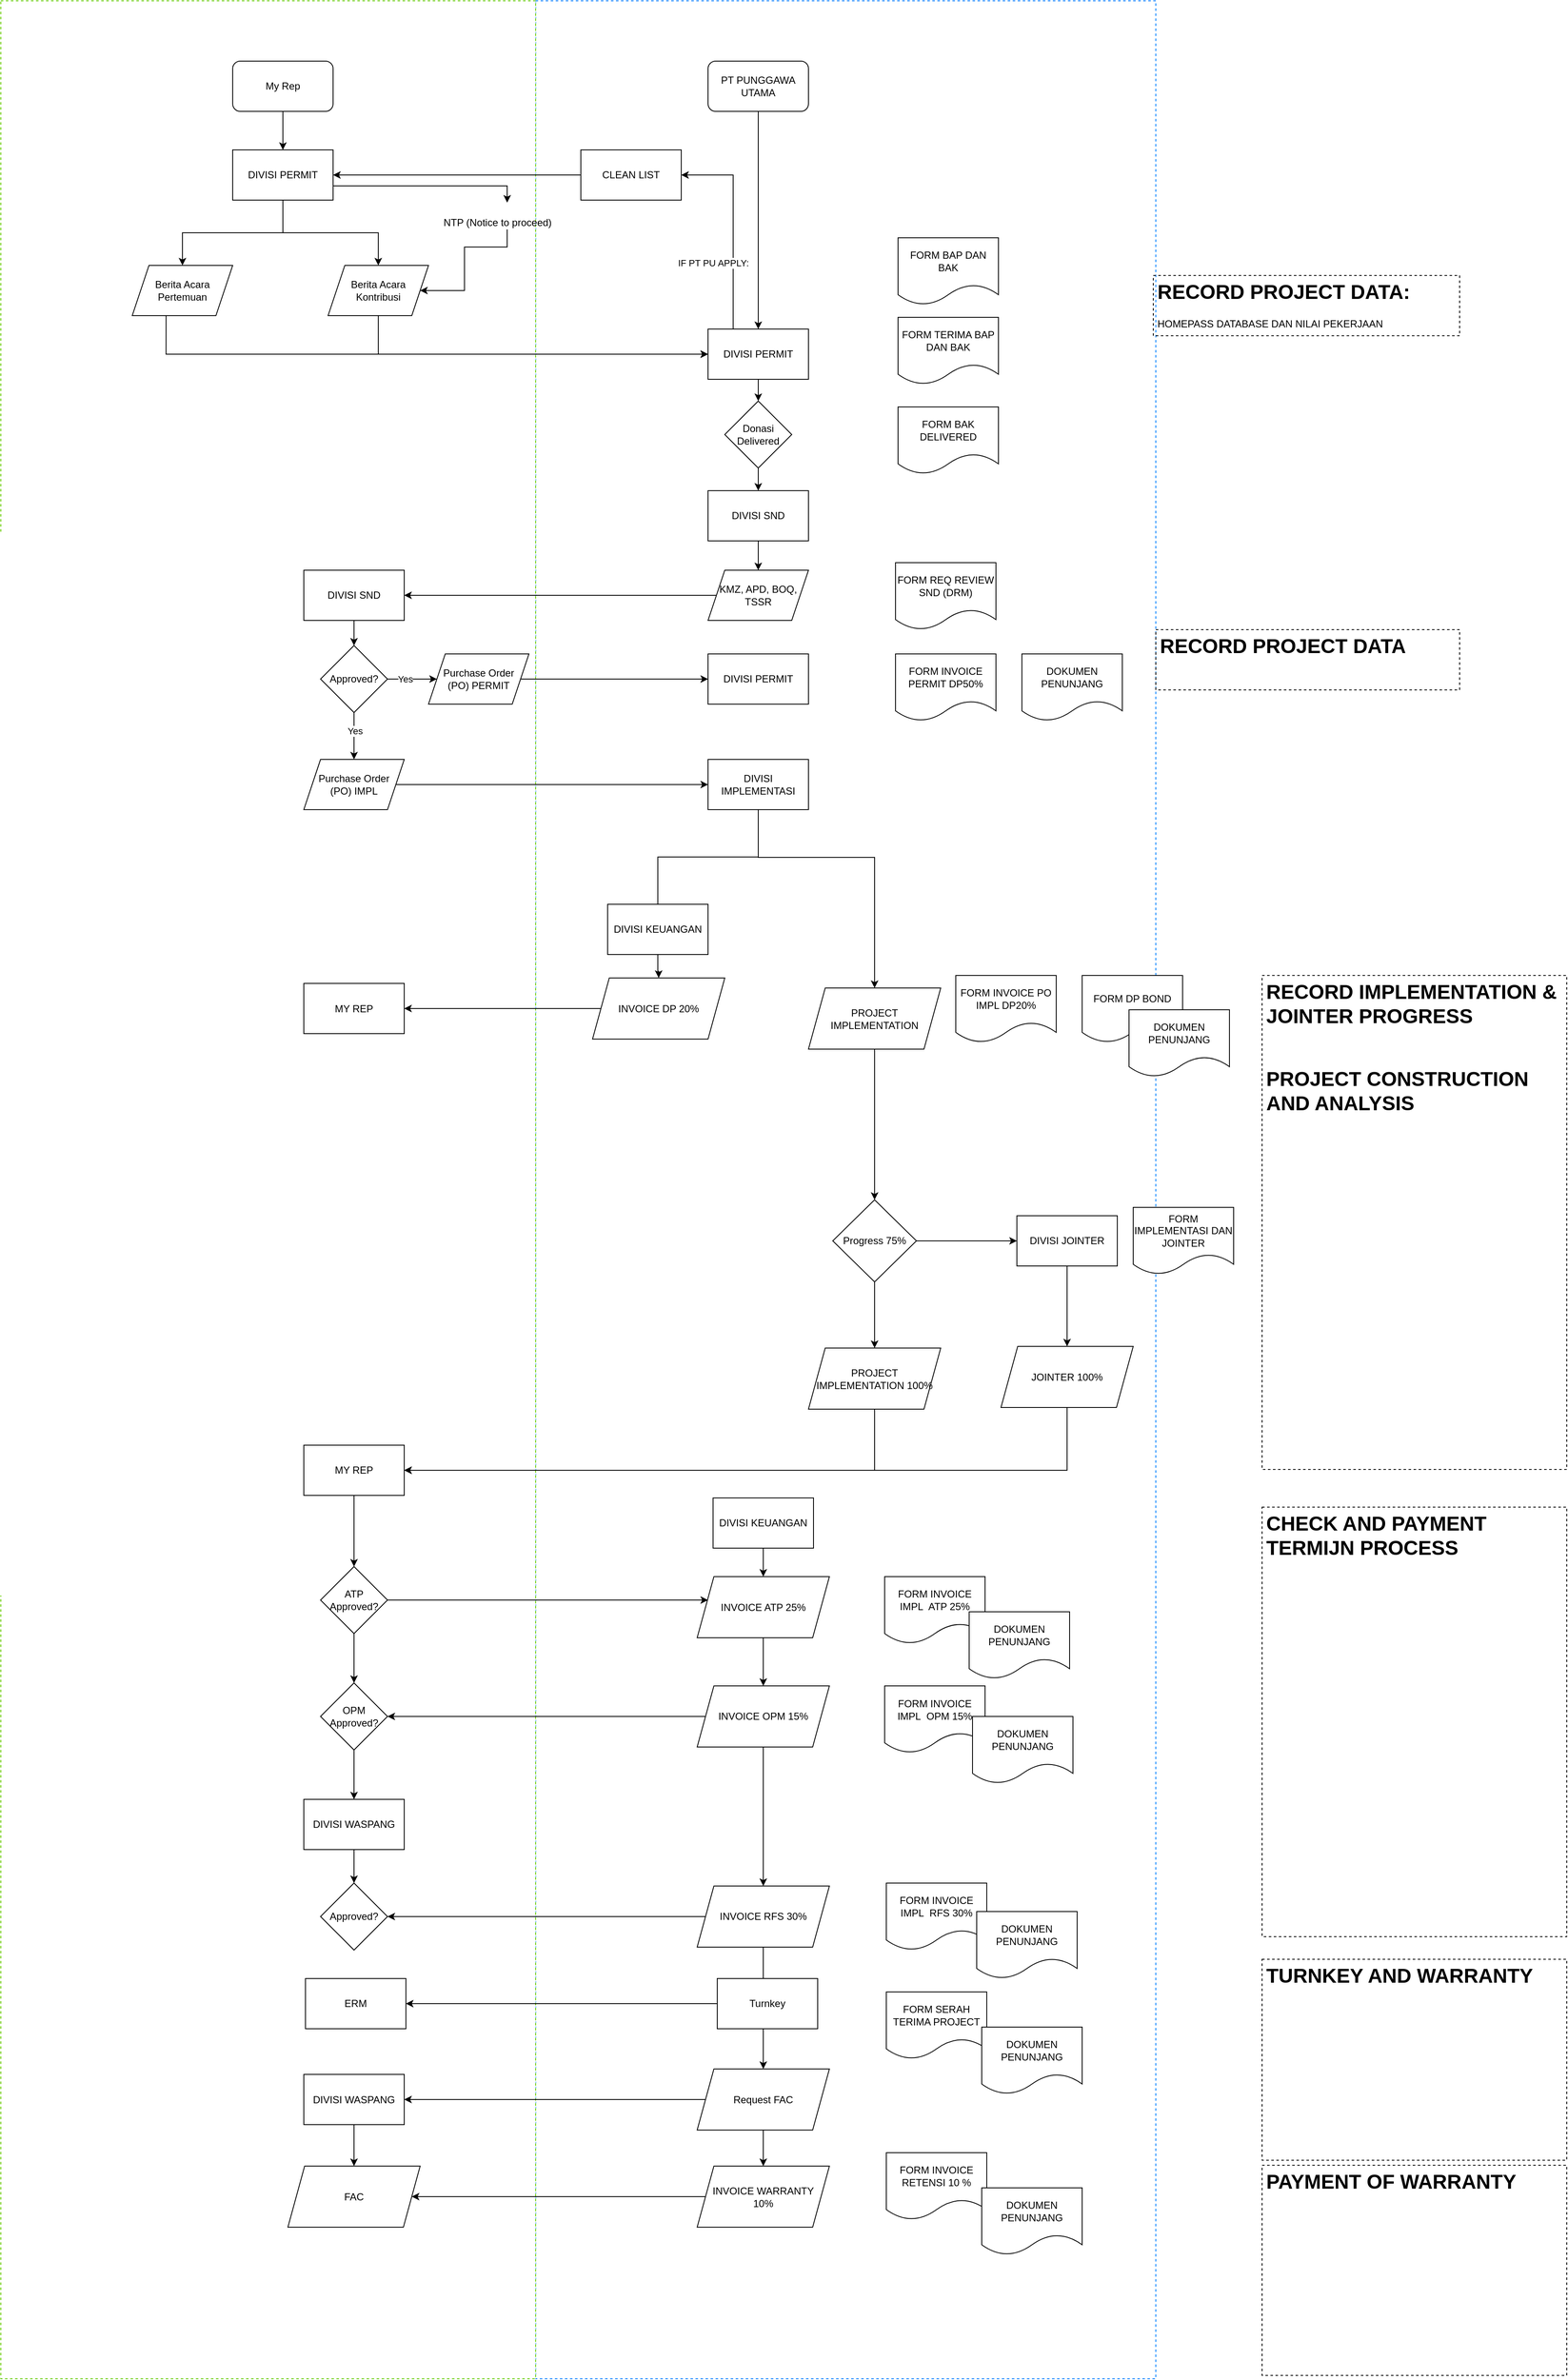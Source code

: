 <mxfile version="20.6.0" type="github">
  <diagram id="zwPZa73-P1lnx8H_J387" name="Halaman-1">
    <mxGraphModel dx="1749" dy="836" grid="0" gridSize="10" guides="1" tooltips="1" connect="1" arrows="1" fold="1" page="1" pageScale="1" pageWidth="3300" pageHeight="4681" math="0" shadow="0">
      <root>
        <mxCell id="0" />
        <mxCell id="1" parent="0" />
        <mxCell id="J3kGW9BiTOBQ8gQxE3yy-112" value="" style="rounded=0;whiteSpace=wrap;html=1;dashed=1;strokeColor=#007FFF;" parent="1" vertex="1">
          <mxGeometry x="1251" y="23" width="741" height="2840" as="geometry" />
        </mxCell>
        <mxCell id="J3kGW9BiTOBQ8gQxE3yy-111" value="" style="rounded=0;whiteSpace=wrap;html=1;dashed=1;strokeColor=#66CC00;" parent="1" vertex="1">
          <mxGeometry x="612" y="23" width="639" height="2840" as="geometry" />
        </mxCell>
        <mxCell id="J3kGW9BiTOBQ8gQxE3yy-14" style="edgeStyle=orthogonalEdgeStyle;rounded=0;orthogonalLoop=1;jettySize=auto;html=1;" parent="1" source="J3kGW9BiTOBQ8gQxE3yy-1" target="J3kGW9BiTOBQ8gQxE3yy-4" edge="1">
          <mxGeometry relative="1" as="geometry" />
        </mxCell>
        <mxCell id="J3kGW9BiTOBQ8gQxE3yy-1" value="My Rep" style="rounded=1;whiteSpace=wrap;html=1;" parent="1" vertex="1">
          <mxGeometry x="889" y="95" width="120" height="60" as="geometry" />
        </mxCell>
        <mxCell id="J3kGW9BiTOBQ8gQxE3yy-20" style="edgeStyle=orthogonalEdgeStyle;rounded=0;orthogonalLoop=1;jettySize=auto;html=1;" parent="1" source="J3kGW9BiTOBQ8gQxE3yy-2" target="J3kGW9BiTOBQ8gQxE3yy-7" edge="1">
          <mxGeometry relative="1" as="geometry" />
        </mxCell>
        <mxCell id="J3kGW9BiTOBQ8gQxE3yy-2" value="PT PUNGGAWA UTAMA" style="rounded=1;whiteSpace=wrap;html=1;" parent="1" vertex="1">
          <mxGeometry x="1457" y="95" width="120" height="60" as="geometry" />
        </mxCell>
        <mxCell id="J3kGW9BiTOBQ8gQxE3yy-12" style="edgeStyle=orthogonalEdgeStyle;rounded=0;orthogonalLoop=1;jettySize=auto;html=1;" parent="1" source="J3kGW9BiTOBQ8gQxE3yy-4" target="J3kGW9BiTOBQ8gQxE3yy-11" edge="1">
          <mxGeometry relative="1" as="geometry" />
        </mxCell>
        <mxCell id="J3kGW9BiTOBQ8gQxE3yy-17" style="edgeStyle=orthogonalEdgeStyle;rounded=0;orthogonalLoop=1;jettySize=auto;html=1;" parent="1" source="J3kGW9BiTOBQ8gQxE3yy-4" target="J3kGW9BiTOBQ8gQxE3yy-16" edge="1">
          <mxGeometry relative="1" as="geometry" />
        </mxCell>
        <mxCell id="DRk-tGTRBeiVjUCc2vSS-29" style="edgeStyle=orthogonalEdgeStyle;rounded=0;orthogonalLoop=1;jettySize=auto;html=1;exitX=1;exitY=1;exitDx=0;exitDy=0;" edge="1" parent="1" source="J3kGW9BiTOBQ8gQxE3yy-4" target="DRk-tGTRBeiVjUCc2vSS-28">
          <mxGeometry relative="1" as="geometry">
            <Array as="points">
              <mxPoint x="1009" y="244" />
              <mxPoint x="1217" y="244" />
            </Array>
          </mxGeometry>
        </mxCell>
        <mxCell id="J3kGW9BiTOBQ8gQxE3yy-4" value="DIVISI PERMIT" style="rounded=0;whiteSpace=wrap;html=1;" parent="1" vertex="1">
          <mxGeometry x="889" y="201" width="120" height="60" as="geometry" />
        </mxCell>
        <mxCell id="J3kGW9BiTOBQ8gQxE3yy-22" style="edgeStyle=orthogonalEdgeStyle;rounded=0;orthogonalLoop=1;jettySize=auto;html=1;" parent="1" source="J3kGW9BiTOBQ8gQxE3yy-7" target="J3kGW9BiTOBQ8gQxE3yy-21" edge="1">
          <mxGeometry relative="1" as="geometry" />
        </mxCell>
        <mxCell id="DRk-tGTRBeiVjUCc2vSS-25" style="edgeStyle=orthogonalEdgeStyle;rounded=0;orthogonalLoop=1;jettySize=auto;html=1;entryX=1;entryY=0.5;entryDx=0;entryDy=0;exitX=0.25;exitY=0;exitDx=0;exitDy=0;" edge="1" parent="1" source="J3kGW9BiTOBQ8gQxE3yy-7" target="DRk-tGTRBeiVjUCc2vSS-24">
          <mxGeometry relative="1" as="geometry" />
        </mxCell>
        <mxCell id="DRk-tGTRBeiVjUCc2vSS-27" value="IF PT PU APPLY:" style="edgeLabel;html=1;align=center;verticalAlign=middle;resizable=0;points=[];" vertex="1" connectable="0" parent="DRk-tGTRBeiVjUCc2vSS-25">
          <mxGeometry x="-0.358" y="1" relative="1" as="geometry">
            <mxPoint x="-23" as="offset" />
          </mxGeometry>
        </mxCell>
        <mxCell id="J3kGW9BiTOBQ8gQxE3yy-7" value="DIVISI PERMIT" style="rounded=0;whiteSpace=wrap;html=1;" parent="1" vertex="1">
          <mxGeometry x="1457" y="415" width="120" height="60" as="geometry" />
        </mxCell>
        <mxCell id="J3kGW9BiTOBQ8gQxE3yy-25" style="edgeStyle=orthogonalEdgeStyle;rounded=0;orthogonalLoop=1;jettySize=auto;html=1;" parent="1" source="J3kGW9BiTOBQ8gQxE3yy-8" target="J3kGW9BiTOBQ8gQxE3yy-24" edge="1">
          <mxGeometry relative="1" as="geometry" />
        </mxCell>
        <mxCell id="J3kGW9BiTOBQ8gQxE3yy-8" value="DIVISI SND" style="rounded=0;whiteSpace=wrap;html=1;" parent="1" vertex="1">
          <mxGeometry x="1457" y="608" width="120" height="60" as="geometry" />
        </mxCell>
        <mxCell id="J3kGW9BiTOBQ8gQxE3yy-42" style="edgeStyle=orthogonalEdgeStyle;rounded=0;orthogonalLoop=1;jettySize=auto;html=1;" parent="1" edge="1">
          <mxGeometry relative="1" as="geometry">
            <mxPoint x="2358" y="2140" as="sourcePoint" />
          </mxGeometry>
        </mxCell>
        <mxCell id="J3kGW9BiTOBQ8gQxE3yy-18" style="edgeStyle=orthogonalEdgeStyle;rounded=0;orthogonalLoop=1;jettySize=auto;html=1;entryX=0;entryY=0.5;entryDx=0;entryDy=0;exitX=0.337;exitY=0.989;exitDx=0;exitDy=0;exitPerimeter=0;" parent="1" source="J3kGW9BiTOBQ8gQxE3yy-11" target="J3kGW9BiTOBQ8gQxE3yy-7" edge="1">
          <mxGeometry relative="1" as="geometry" />
        </mxCell>
        <mxCell id="J3kGW9BiTOBQ8gQxE3yy-11" value="Berita Acara Pertemuan" style="shape=parallelogram;perimeter=parallelogramPerimeter;whiteSpace=wrap;html=1;fixedSize=1;" parent="1" vertex="1">
          <mxGeometry x="769" y="339" width="120" height="60" as="geometry" />
        </mxCell>
        <mxCell id="J3kGW9BiTOBQ8gQxE3yy-19" style="edgeStyle=orthogonalEdgeStyle;rounded=0;orthogonalLoop=1;jettySize=auto;html=1;entryX=0;entryY=0.5;entryDx=0;entryDy=0;exitX=0.5;exitY=1;exitDx=0;exitDy=0;" parent="1" source="J3kGW9BiTOBQ8gQxE3yy-16" target="J3kGW9BiTOBQ8gQxE3yy-7" edge="1">
          <mxGeometry relative="1" as="geometry" />
        </mxCell>
        <mxCell id="J3kGW9BiTOBQ8gQxE3yy-16" value="Berita Acara&lt;br&gt;Kontribusi" style="shape=parallelogram;perimeter=parallelogramPerimeter;whiteSpace=wrap;html=1;fixedSize=1;" parent="1" vertex="1">
          <mxGeometry x="1003" y="339" width="120" height="60" as="geometry" />
        </mxCell>
        <mxCell id="J3kGW9BiTOBQ8gQxE3yy-23" style="edgeStyle=orthogonalEdgeStyle;rounded=0;orthogonalLoop=1;jettySize=auto;html=1;" parent="1" source="J3kGW9BiTOBQ8gQxE3yy-21" target="J3kGW9BiTOBQ8gQxE3yy-8" edge="1">
          <mxGeometry relative="1" as="geometry" />
        </mxCell>
        <mxCell id="J3kGW9BiTOBQ8gQxE3yy-21" value="Donasi Delivered" style="rhombus;whiteSpace=wrap;html=1;" parent="1" vertex="1">
          <mxGeometry x="1477" y="501" width="80" height="80" as="geometry" />
        </mxCell>
        <mxCell id="J3kGW9BiTOBQ8gQxE3yy-27" style="edgeStyle=orthogonalEdgeStyle;rounded=0;orthogonalLoop=1;jettySize=auto;html=1;" parent="1" source="J3kGW9BiTOBQ8gQxE3yy-24" target="J3kGW9BiTOBQ8gQxE3yy-26" edge="1">
          <mxGeometry relative="1" as="geometry" />
        </mxCell>
        <mxCell id="J3kGW9BiTOBQ8gQxE3yy-24" value="KMZ, APD, BOQ, TSSR" style="shape=parallelogram;perimeter=parallelogramPerimeter;whiteSpace=wrap;html=1;fixedSize=1;" parent="1" vertex="1">
          <mxGeometry x="1457" y="703" width="120" height="60" as="geometry" />
        </mxCell>
        <mxCell id="J3kGW9BiTOBQ8gQxE3yy-30" style="edgeStyle=orthogonalEdgeStyle;rounded=0;orthogonalLoop=1;jettySize=auto;html=1;" parent="1" source="J3kGW9BiTOBQ8gQxE3yy-26" target="J3kGW9BiTOBQ8gQxE3yy-28" edge="1">
          <mxGeometry relative="1" as="geometry" />
        </mxCell>
        <mxCell id="J3kGW9BiTOBQ8gQxE3yy-26" value="DIVISI SND" style="rounded=0;whiteSpace=wrap;html=1;" parent="1" vertex="1">
          <mxGeometry x="974" y="703" width="120" height="60" as="geometry" />
        </mxCell>
        <mxCell id="J3kGW9BiTOBQ8gQxE3yy-31" style="edgeStyle=orthogonalEdgeStyle;rounded=0;orthogonalLoop=1;jettySize=auto;html=1;" parent="1" source="J3kGW9BiTOBQ8gQxE3yy-28" target="J3kGW9BiTOBQ8gQxE3yy-29" edge="1">
          <mxGeometry relative="1" as="geometry" />
        </mxCell>
        <mxCell id="DRk-tGTRBeiVjUCc2vSS-32" value="Yes" style="edgeLabel;html=1;align=center;verticalAlign=middle;resizable=0;points=[];" vertex="1" connectable="0" parent="J3kGW9BiTOBQ8gQxE3yy-31">
          <mxGeometry x="-0.223" y="1" relative="1" as="geometry">
            <mxPoint as="offset" />
          </mxGeometry>
        </mxCell>
        <mxCell id="J3kGW9BiTOBQ8gQxE3yy-121" style="edgeStyle=orthogonalEdgeStyle;rounded=0;orthogonalLoop=1;jettySize=auto;html=1;entryX=0;entryY=0.5;entryDx=0;entryDy=0;" parent="1" source="J3kGW9BiTOBQ8gQxE3yy-28" target="J3kGW9BiTOBQ8gQxE3yy-120" edge="1">
          <mxGeometry relative="1" as="geometry" />
        </mxCell>
        <mxCell id="DRk-tGTRBeiVjUCc2vSS-31" value="Yes" style="edgeLabel;html=1;align=center;verticalAlign=middle;resizable=0;points=[];" vertex="1" connectable="0" parent="J3kGW9BiTOBQ8gQxE3yy-121">
          <mxGeometry x="-0.29" relative="1" as="geometry">
            <mxPoint as="offset" />
          </mxGeometry>
        </mxCell>
        <mxCell id="J3kGW9BiTOBQ8gQxE3yy-28" value="Approved?" style="rhombus;whiteSpace=wrap;html=1;" parent="1" vertex="1">
          <mxGeometry x="994" y="793" width="80" height="80" as="geometry" />
        </mxCell>
        <mxCell id="J3kGW9BiTOBQ8gQxE3yy-35" style="edgeStyle=orthogonalEdgeStyle;rounded=0;orthogonalLoop=1;jettySize=auto;html=1;entryX=0;entryY=0.5;entryDx=0;entryDy=0;" parent="1" source="J3kGW9BiTOBQ8gQxE3yy-29" target="J3kGW9BiTOBQ8gQxE3yy-34" edge="1">
          <mxGeometry relative="1" as="geometry" />
        </mxCell>
        <mxCell id="J3kGW9BiTOBQ8gQxE3yy-29" value="Purchase Order&lt;br&gt;(PO) IMPL" style="shape=parallelogram;perimeter=parallelogramPerimeter;whiteSpace=wrap;html=1;fixedSize=1;" parent="1" vertex="1">
          <mxGeometry x="974" y="929" width="120" height="60" as="geometry" />
        </mxCell>
        <mxCell id="J3kGW9BiTOBQ8gQxE3yy-44" style="edgeStyle=orthogonalEdgeStyle;rounded=0;orthogonalLoop=1;jettySize=auto;html=1;startArrow=none;" parent="1" source="DRk-tGTRBeiVjUCc2vSS-33" target="J3kGW9BiTOBQ8gQxE3yy-43" edge="1">
          <mxGeometry relative="1" as="geometry" />
        </mxCell>
        <mxCell id="J3kGW9BiTOBQ8gQxE3yy-50" style="edgeStyle=orthogonalEdgeStyle;rounded=0;orthogonalLoop=1;jettySize=auto;html=1;exitX=0.5;exitY=1;exitDx=0;exitDy=0;" parent="1" source="J3kGW9BiTOBQ8gQxE3yy-34" target="J3kGW9BiTOBQ8gQxE3yy-53" edge="1">
          <mxGeometry relative="1" as="geometry">
            <mxPoint x="1656" y="1190" as="targetPoint" />
            <Array as="points">
              <mxPoint x="1517" y="1046" />
              <mxPoint x="1656" y="1046" />
            </Array>
          </mxGeometry>
        </mxCell>
        <mxCell id="J3kGW9BiTOBQ8gQxE3yy-34" value="DIVISI IMPLEMENTASI" style="rounded=0;whiteSpace=wrap;html=1;" parent="1" vertex="1">
          <mxGeometry x="1457" y="929" width="120" height="60" as="geometry" />
        </mxCell>
        <mxCell id="J3kGW9BiTOBQ8gQxE3yy-46" style="edgeStyle=orthogonalEdgeStyle;rounded=0;orthogonalLoop=1;jettySize=auto;html=1;" parent="1" source="J3kGW9BiTOBQ8gQxE3yy-43" target="J3kGW9BiTOBQ8gQxE3yy-45" edge="1">
          <mxGeometry relative="1" as="geometry" />
        </mxCell>
        <mxCell id="J3kGW9BiTOBQ8gQxE3yy-43" value="INVOICE DP 20%" style="shape=parallelogram;perimeter=parallelogramPerimeter;whiteSpace=wrap;html=1;fixedSize=1;" parent="1" vertex="1">
          <mxGeometry x="1319" y="1190" width="158" height="73" as="geometry" />
        </mxCell>
        <mxCell id="J3kGW9BiTOBQ8gQxE3yy-45" value="MY REP" style="rounded=0;whiteSpace=wrap;html=1;" parent="1" vertex="1">
          <mxGeometry x="974" y="1196.5" width="120" height="60" as="geometry" />
        </mxCell>
        <mxCell id="J3kGW9BiTOBQ8gQxE3yy-56" style="edgeStyle=orthogonalEdgeStyle;rounded=0;orthogonalLoop=1;jettySize=auto;html=1;" parent="1" source="J3kGW9BiTOBQ8gQxE3yy-53" target="J3kGW9BiTOBQ8gQxE3yy-55" edge="1">
          <mxGeometry relative="1" as="geometry" />
        </mxCell>
        <mxCell id="J3kGW9BiTOBQ8gQxE3yy-53" value="PROJECT IMPLEMENTATION" style="shape=parallelogram;perimeter=parallelogramPerimeter;whiteSpace=wrap;html=1;fixedSize=1;" parent="1" vertex="1">
          <mxGeometry x="1577" y="1202" width="158" height="73" as="geometry" />
        </mxCell>
        <mxCell id="J3kGW9BiTOBQ8gQxE3yy-58" style="edgeStyle=orthogonalEdgeStyle;rounded=0;orthogonalLoop=1;jettySize=auto;html=1;" parent="1" source="J3kGW9BiTOBQ8gQxE3yy-55" target="J3kGW9BiTOBQ8gQxE3yy-57" edge="1">
          <mxGeometry relative="1" as="geometry" />
        </mxCell>
        <mxCell id="J3kGW9BiTOBQ8gQxE3yy-62" value="" style="edgeStyle=orthogonalEdgeStyle;rounded=0;orthogonalLoop=1;jettySize=auto;html=1;" parent="1" source="J3kGW9BiTOBQ8gQxE3yy-55" target="J3kGW9BiTOBQ8gQxE3yy-61" edge="1">
          <mxGeometry relative="1" as="geometry" />
        </mxCell>
        <mxCell id="J3kGW9BiTOBQ8gQxE3yy-55" value="Progress 75%" style="rhombus;whiteSpace=wrap;html=1;" parent="1" vertex="1">
          <mxGeometry x="1606" y="1455" width="100" height="98" as="geometry" />
        </mxCell>
        <mxCell id="J3kGW9BiTOBQ8gQxE3yy-64" style="edgeStyle=orthogonalEdgeStyle;rounded=0;orthogonalLoop=1;jettySize=auto;html=1;" parent="1" source="J3kGW9BiTOBQ8gQxE3yy-57" target="J3kGW9BiTOBQ8gQxE3yy-63" edge="1">
          <mxGeometry relative="1" as="geometry" />
        </mxCell>
        <mxCell id="J3kGW9BiTOBQ8gQxE3yy-57" value="DIVISI JOINTER" style="rounded=0;whiteSpace=wrap;html=1;" parent="1" vertex="1">
          <mxGeometry x="1826" y="1474" width="120" height="60" as="geometry" />
        </mxCell>
        <mxCell id="J3kGW9BiTOBQ8gQxE3yy-66" style="edgeStyle=orthogonalEdgeStyle;rounded=0;orthogonalLoop=1;jettySize=auto;html=1;entryX=1;entryY=0.5;entryDx=0;entryDy=0;exitX=0.5;exitY=1;exitDx=0;exitDy=0;" parent="1" source="J3kGW9BiTOBQ8gQxE3yy-61" target="J3kGW9BiTOBQ8gQxE3yy-65" edge="1">
          <mxGeometry relative="1" as="geometry" />
        </mxCell>
        <mxCell id="J3kGW9BiTOBQ8gQxE3yy-61" value="PROJECT IMPLEMENTATION 100%" style="shape=parallelogram;perimeter=parallelogramPerimeter;whiteSpace=wrap;html=1;fixedSize=1;" parent="1" vertex="1">
          <mxGeometry x="1577" y="1632" width="158" height="73" as="geometry" />
        </mxCell>
        <mxCell id="J3kGW9BiTOBQ8gQxE3yy-67" style="edgeStyle=orthogonalEdgeStyle;rounded=0;orthogonalLoop=1;jettySize=auto;html=1;entryX=1;entryY=0.5;entryDx=0;entryDy=0;exitX=0.5;exitY=1;exitDx=0;exitDy=0;" parent="1" source="J3kGW9BiTOBQ8gQxE3yy-63" target="J3kGW9BiTOBQ8gQxE3yy-65" edge="1">
          <mxGeometry relative="1" as="geometry" />
        </mxCell>
        <mxCell id="J3kGW9BiTOBQ8gQxE3yy-63" value="JOINTER 100%" style="shape=parallelogram;perimeter=parallelogramPerimeter;whiteSpace=wrap;html=1;fixedSize=1;" parent="1" vertex="1">
          <mxGeometry x="1807" y="1630" width="158" height="73" as="geometry" />
        </mxCell>
        <mxCell id="J3kGW9BiTOBQ8gQxE3yy-69" style="edgeStyle=orthogonalEdgeStyle;rounded=0;orthogonalLoop=1;jettySize=auto;html=1;" parent="1" source="J3kGW9BiTOBQ8gQxE3yy-65" target="J3kGW9BiTOBQ8gQxE3yy-68" edge="1">
          <mxGeometry relative="1" as="geometry" />
        </mxCell>
        <mxCell id="J3kGW9BiTOBQ8gQxE3yy-65" value="MY REP" style="rounded=0;whiteSpace=wrap;html=1;" parent="1" vertex="1">
          <mxGeometry x="974" y="1748" width="120" height="60" as="geometry" />
        </mxCell>
        <mxCell id="J3kGW9BiTOBQ8gQxE3yy-73" style="edgeStyle=orthogonalEdgeStyle;rounded=0;orthogonalLoop=1;jettySize=auto;html=1;" parent="1" source="J3kGW9BiTOBQ8gQxE3yy-68" edge="1">
          <mxGeometry relative="1" as="geometry">
            <mxPoint x="1457" y="1933" as="targetPoint" />
          </mxGeometry>
        </mxCell>
        <mxCell id="J3kGW9BiTOBQ8gQxE3yy-82" style="edgeStyle=orthogonalEdgeStyle;rounded=0;orthogonalLoop=1;jettySize=auto;html=1;" parent="1" source="J3kGW9BiTOBQ8gQxE3yy-68" target="J3kGW9BiTOBQ8gQxE3yy-81" edge="1">
          <mxGeometry relative="1" as="geometry" />
        </mxCell>
        <mxCell id="J3kGW9BiTOBQ8gQxE3yy-68" value="ATP&lt;br&gt;Approved?" style="rhombus;whiteSpace=wrap;html=1;" parent="1" vertex="1">
          <mxGeometry x="994" y="1893" width="80" height="80" as="geometry" />
        </mxCell>
        <mxCell id="J3kGW9BiTOBQ8gQxE3yy-85" style="edgeStyle=orthogonalEdgeStyle;rounded=0;orthogonalLoop=1;jettySize=auto;html=1;" parent="1" source="J3kGW9BiTOBQ8gQxE3yy-79" target="J3kGW9BiTOBQ8gQxE3yy-84" edge="1">
          <mxGeometry relative="1" as="geometry" />
        </mxCell>
        <mxCell id="J3kGW9BiTOBQ8gQxE3yy-79" value="DIVISI WASPANG" style="rounded=0;whiteSpace=wrap;html=1;" parent="1" vertex="1">
          <mxGeometry x="974" y="2171" width="120" height="60" as="geometry" />
        </mxCell>
        <mxCell id="J3kGW9BiTOBQ8gQxE3yy-83" style="edgeStyle=orthogonalEdgeStyle;rounded=0;orthogonalLoop=1;jettySize=auto;html=1;" parent="1" source="J3kGW9BiTOBQ8gQxE3yy-81" target="J3kGW9BiTOBQ8gQxE3yy-79" edge="1">
          <mxGeometry relative="1" as="geometry" />
        </mxCell>
        <mxCell id="J3kGW9BiTOBQ8gQxE3yy-81" value="OPM&lt;br&gt;Approved?" style="rhombus;whiteSpace=wrap;html=1;" parent="1" vertex="1">
          <mxGeometry x="994" y="2032" width="80" height="80" as="geometry" />
        </mxCell>
        <mxCell id="J3kGW9BiTOBQ8gQxE3yy-84" value="Approved?" style="rhombus;whiteSpace=wrap;html=1;" parent="1" vertex="1">
          <mxGeometry x="994" y="2271" width="80" height="80" as="geometry" />
        </mxCell>
        <mxCell id="J3kGW9BiTOBQ8gQxE3yy-91" style="edgeStyle=orthogonalEdgeStyle;rounded=0;orthogonalLoop=1;jettySize=auto;html=1;" parent="1" source="J3kGW9BiTOBQ8gQxE3yy-87" target="J3kGW9BiTOBQ8gQxE3yy-90" edge="1">
          <mxGeometry relative="1" as="geometry" />
        </mxCell>
        <mxCell id="J3kGW9BiTOBQ8gQxE3yy-87" value="INVOICE ATP 25%" style="shape=parallelogram;perimeter=parallelogramPerimeter;whiteSpace=wrap;html=1;fixedSize=1;" parent="1" vertex="1">
          <mxGeometry x="1444" y="1905" width="158" height="73" as="geometry" />
        </mxCell>
        <mxCell id="J3kGW9BiTOBQ8gQxE3yy-89" style="edgeStyle=orthogonalEdgeStyle;rounded=0;orthogonalLoop=1;jettySize=auto;html=1;" parent="1" source="J3kGW9BiTOBQ8gQxE3yy-88" target="J3kGW9BiTOBQ8gQxE3yy-87" edge="1">
          <mxGeometry relative="1" as="geometry" />
        </mxCell>
        <mxCell id="J3kGW9BiTOBQ8gQxE3yy-88" value="DIVISI KEUANGAN" style="rounded=0;whiteSpace=wrap;html=1;" parent="1" vertex="1">
          <mxGeometry x="1463" y="1811" width="120" height="60" as="geometry" />
        </mxCell>
        <mxCell id="J3kGW9BiTOBQ8gQxE3yy-92" style="edgeStyle=orthogonalEdgeStyle;rounded=0;orthogonalLoop=1;jettySize=auto;html=1;entryX=1;entryY=0.5;entryDx=0;entryDy=0;" parent="1" source="J3kGW9BiTOBQ8gQxE3yy-90" target="J3kGW9BiTOBQ8gQxE3yy-81" edge="1">
          <mxGeometry relative="1" as="geometry" />
        </mxCell>
        <mxCell id="J3kGW9BiTOBQ8gQxE3yy-94" style="edgeStyle=orthogonalEdgeStyle;rounded=0;orthogonalLoop=1;jettySize=auto;html=1;" parent="1" source="J3kGW9BiTOBQ8gQxE3yy-90" target="J3kGW9BiTOBQ8gQxE3yy-93" edge="1">
          <mxGeometry relative="1" as="geometry" />
        </mxCell>
        <mxCell id="J3kGW9BiTOBQ8gQxE3yy-90" value="INVOICE OPM 15%" style="shape=parallelogram;perimeter=parallelogramPerimeter;whiteSpace=wrap;html=1;fixedSize=1;" parent="1" vertex="1">
          <mxGeometry x="1444" y="2035.5" width="158" height="73" as="geometry" />
        </mxCell>
        <mxCell id="J3kGW9BiTOBQ8gQxE3yy-95" style="edgeStyle=orthogonalEdgeStyle;rounded=0;orthogonalLoop=1;jettySize=auto;html=1;entryX=1;entryY=0.5;entryDx=0;entryDy=0;" parent="1" source="J3kGW9BiTOBQ8gQxE3yy-93" target="J3kGW9BiTOBQ8gQxE3yy-84" edge="1">
          <mxGeometry relative="1" as="geometry" />
        </mxCell>
        <mxCell id="J3kGW9BiTOBQ8gQxE3yy-99" style="edgeStyle=orthogonalEdgeStyle;rounded=0;orthogonalLoop=1;jettySize=auto;html=1;" parent="1" source="J3kGW9BiTOBQ8gQxE3yy-93" target="J3kGW9BiTOBQ8gQxE3yy-97" edge="1">
          <mxGeometry relative="1" as="geometry" />
        </mxCell>
        <mxCell id="J3kGW9BiTOBQ8gQxE3yy-93" value="INVOICE RFS 30%" style="shape=parallelogram;perimeter=parallelogramPerimeter;whiteSpace=wrap;html=1;fixedSize=1;" parent="1" vertex="1">
          <mxGeometry x="1444" y="2274.5" width="158" height="73" as="geometry" />
        </mxCell>
        <mxCell id="J3kGW9BiTOBQ8gQxE3yy-100" style="edgeStyle=orthogonalEdgeStyle;rounded=0;orthogonalLoop=1;jettySize=auto;html=1;" parent="1" source="J3kGW9BiTOBQ8gQxE3yy-97" target="J3kGW9BiTOBQ8gQxE3yy-98" edge="1">
          <mxGeometry relative="1" as="geometry" />
        </mxCell>
        <mxCell id="J3kGW9BiTOBQ8gQxE3yy-105" style="edgeStyle=orthogonalEdgeStyle;rounded=0;orthogonalLoop=1;jettySize=auto;html=1;entryX=0.5;entryY=0;entryDx=0;entryDy=0;" parent="1" source="J3kGW9BiTOBQ8gQxE3yy-97" target="J3kGW9BiTOBQ8gQxE3yy-103" edge="1">
          <mxGeometry relative="1" as="geometry" />
        </mxCell>
        <mxCell id="J3kGW9BiTOBQ8gQxE3yy-97" value="Request FAC" style="shape=parallelogram;perimeter=parallelogramPerimeter;whiteSpace=wrap;html=1;fixedSize=1;" parent="1" vertex="1">
          <mxGeometry x="1444" y="2493" width="158" height="73" as="geometry" />
        </mxCell>
        <mxCell id="J3kGW9BiTOBQ8gQxE3yy-102" style="edgeStyle=orthogonalEdgeStyle;rounded=0;orthogonalLoop=1;jettySize=auto;html=1;" parent="1" source="J3kGW9BiTOBQ8gQxE3yy-98" target="J3kGW9BiTOBQ8gQxE3yy-101" edge="1">
          <mxGeometry relative="1" as="geometry" />
        </mxCell>
        <mxCell id="J3kGW9BiTOBQ8gQxE3yy-98" value="DIVISI WASPANG" style="rounded=0;whiteSpace=wrap;html=1;" parent="1" vertex="1">
          <mxGeometry x="974" y="2499.5" width="120" height="60" as="geometry" />
        </mxCell>
        <mxCell id="J3kGW9BiTOBQ8gQxE3yy-101" value="FAC" style="shape=parallelogram;perimeter=parallelogramPerimeter;whiteSpace=wrap;html=1;fixedSize=1;" parent="1" vertex="1">
          <mxGeometry x="955" y="2609" width="158" height="73" as="geometry" />
        </mxCell>
        <mxCell id="J3kGW9BiTOBQ8gQxE3yy-104" style="edgeStyle=orthogonalEdgeStyle;rounded=0;orthogonalLoop=1;jettySize=auto;html=1;exitX=0;exitY=0.5;exitDx=0;exitDy=0;" parent="1" source="J3kGW9BiTOBQ8gQxE3yy-103" target="J3kGW9BiTOBQ8gQxE3yy-101" edge="1">
          <mxGeometry relative="1" as="geometry" />
        </mxCell>
        <mxCell id="J3kGW9BiTOBQ8gQxE3yy-103" value="INVOICE WARRANTY&lt;br&gt;10%" style="shape=parallelogram;perimeter=parallelogramPerimeter;whiteSpace=wrap;html=1;fixedSize=1;" parent="1" vertex="1">
          <mxGeometry x="1444" y="2609" width="158" height="73" as="geometry" />
        </mxCell>
        <mxCell id="J3kGW9BiTOBQ8gQxE3yy-110" style="edgeStyle=orthogonalEdgeStyle;rounded=0;orthogonalLoop=1;jettySize=auto;html=1;" parent="1" source="J3kGW9BiTOBQ8gQxE3yy-108" target="J3kGW9BiTOBQ8gQxE3yy-109" edge="1">
          <mxGeometry relative="1" as="geometry" />
        </mxCell>
        <mxCell id="J3kGW9BiTOBQ8gQxE3yy-108" value="Turnkey" style="rounded=0;whiteSpace=wrap;html=1;" parent="1" vertex="1">
          <mxGeometry x="1468" y="2385" width="120" height="60" as="geometry" />
        </mxCell>
        <mxCell id="J3kGW9BiTOBQ8gQxE3yy-109" value="ERM" style="rounded=0;whiteSpace=wrap;html=1;" parent="1" vertex="1">
          <mxGeometry x="976" y="2385" width="120" height="60" as="geometry" />
        </mxCell>
        <mxCell id="J3kGW9BiTOBQ8gQxE3yy-113" value="&lt;h1&gt;RECORD PROJECT DATA:&lt;/h1&gt;&lt;div&gt;HOMEPASS DATABASE DAN NILAI PEKERJAAN&lt;/div&gt;" style="text;html=1;strokeColor=default;fillColor=none;spacing=5;spacingTop=-20;whiteSpace=wrap;overflow=hidden;rounded=0;dashed=1;" parent="1" vertex="1">
          <mxGeometry x="1989" y="351" width="366" height="72" as="geometry" />
        </mxCell>
        <mxCell id="J3kGW9BiTOBQ8gQxE3yy-115" value="&lt;h1&gt;RECORD PROJECT DATA&lt;/h1&gt;" style="text;html=1;strokeColor=default;fillColor=none;spacing=5;spacingTop=-20;whiteSpace=wrap;overflow=hidden;rounded=0;dashed=1;" parent="1" vertex="1">
          <mxGeometry x="1992" y="774" width="363" height="72" as="geometry" />
        </mxCell>
        <mxCell id="J3kGW9BiTOBQ8gQxE3yy-116" value="&lt;h1&gt;RECORD IMPLEMENTATION &amp;amp; JOINTER PROGRESS&lt;/h1&gt;&lt;div&gt;&lt;br&gt;&lt;/div&gt;&lt;div&gt;&lt;h1&gt;PROJECT CONSTRUCTION AND ANALYSIS&lt;/h1&gt;&lt;div&gt;&lt;br&gt;&lt;/div&gt;&lt;/div&gt;" style="text;html=1;strokeColor=default;fillColor=none;spacing=5;spacingTop=-20;whiteSpace=wrap;overflow=hidden;rounded=0;dashed=1;" parent="1" vertex="1">
          <mxGeometry x="2119" y="1187" width="364" height="590" as="geometry" />
        </mxCell>
        <mxCell id="J3kGW9BiTOBQ8gQxE3yy-117" value="&lt;h1&gt;CHECK AND PAYMENT TERMIJN PROCESS&lt;/h1&gt;" style="text;html=1;strokeColor=default;fillColor=none;spacing=5;spacingTop=-20;whiteSpace=wrap;overflow=hidden;rounded=0;dashed=1;" parent="1" vertex="1">
          <mxGeometry x="2119" y="1822" width="364" height="513" as="geometry" />
        </mxCell>
        <mxCell id="J3kGW9BiTOBQ8gQxE3yy-118" value="&lt;h1&gt;TURNKEY AND WARRANTY&lt;/h1&gt;" style="text;html=1;strokeColor=default;fillColor=none;spacing=5;spacingTop=-20;whiteSpace=wrap;overflow=hidden;rounded=0;dashed=1;" parent="1" vertex="1">
          <mxGeometry x="2119" y="2362" width="364" height="240" as="geometry" />
        </mxCell>
        <mxCell id="J3kGW9BiTOBQ8gQxE3yy-119" value="&lt;h1&gt;PAYMENT OF WARRANTY&lt;/h1&gt;" style="text;html=1;strokeColor=default;fillColor=none;spacing=5;spacingTop=-20;whiteSpace=wrap;overflow=hidden;rounded=0;dashed=1;" parent="1" vertex="1">
          <mxGeometry x="2119" y="2608" width="364" height="251" as="geometry" />
        </mxCell>
        <mxCell id="J3kGW9BiTOBQ8gQxE3yy-123" style="edgeStyle=orthogonalEdgeStyle;rounded=0;orthogonalLoop=1;jettySize=auto;html=1;" parent="1" source="J3kGW9BiTOBQ8gQxE3yy-120" target="J3kGW9BiTOBQ8gQxE3yy-122" edge="1">
          <mxGeometry relative="1" as="geometry" />
        </mxCell>
        <mxCell id="J3kGW9BiTOBQ8gQxE3yy-120" value="Purchase Order&lt;br&gt;(PO) PERMIT" style="shape=parallelogram;perimeter=parallelogramPerimeter;whiteSpace=wrap;html=1;fixedSize=1;" parent="1" vertex="1">
          <mxGeometry x="1123" y="803" width="120" height="60" as="geometry" />
        </mxCell>
        <mxCell id="J3kGW9BiTOBQ8gQxE3yy-122" value="DIVISI PERMIT" style="rounded=0;whiteSpace=wrap;html=1;" parent="1" vertex="1">
          <mxGeometry x="1457" y="803" width="120" height="60" as="geometry" />
        </mxCell>
        <mxCell id="DRk-tGTRBeiVjUCc2vSS-1" value="FORM BAP DAN BAK" style="shape=document;whiteSpace=wrap;html=1;boundedLbl=1;" vertex="1" parent="1">
          <mxGeometry x="1684" y="306" width="120" height="80" as="geometry" />
        </mxCell>
        <mxCell id="DRk-tGTRBeiVjUCc2vSS-2" value="FORM TERIMA BAP DAN BAK" style="shape=document;whiteSpace=wrap;html=1;boundedLbl=1;" vertex="1" parent="1">
          <mxGeometry x="1684" y="401" width="120" height="80" as="geometry" />
        </mxCell>
        <mxCell id="DRk-tGTRBeiVjUCc2vSS-3" value="FORM BAK DELIVERED" style="shape=document;whiteSpace=wrap;html=1;boundedLbl=1;" vertex="1" parent="1">
          <mxGeometry x="1684" y="508" width="120" height="80" as="geometry" />
        </mxCell>
        <mxCell id="DRk-tGTRBeiVjUCc2vSS-4" value="FORM REQ REVIEW SND (DRM)" style="shape=document;whiteSpace=wrap;html=1;boundedLbl=1;" vertex="1" parent="1">
          <mxGeometry x="1681" y="694" width="120" height="80" as="geometry" />
        </mxCell>
        <mxCell id="DRk-tGTRBeiVjUCc2vSS-5" value="FORM INVOICE PERMIT DP50%" style="shape=document;whiteSpace=wrap;html=1;boundedLbl=1;" vertex="1" parent="1">
          <mxGeometry x="1681" y="803" width="120" height="80" as="geometry" />
        </mxCell>
        <mxCell id="DRk-tGTRBeiVjUCc2vSS-6" value="FORM INVOICE PO IMPL DP20%" style="shape=document;whiteSpace=wrap;html=1;boundedLbl=1;" vertex="1" parent="1">
          <mxGeometry x="1753" y="1187" width="120" height="80" as="geometry" />
        </mxCell>
        <mxCell id="DRk-tGTRBeiVjUCc2vSS-7" value="DOKUMEN PENUNJANG" style="shape=document;whiteSpace=wrap;html=1;boundedLbl=1;" vertex="1" parent="1">
          <mxGeometry x="1832" y="803" width="120" height="80" as="geometry" />
        </mxCell>
        <mxCell id="DRk-tGTRBeiVjUCc2vSS-8" value="FORM DP BOND" style="shape=document;whiteSpace=wrap;html=1;boundedLbl=1;" vertex="1" parent="1">
          <mxGeometry x="1904" y="1187" width="120" height="80" as="geometry" />
        </mxCell>
        <mxCell id="DRk-tGTRBeiVjUCc2vSS-9" value="DOKUMEN PENUNJANG" style="shape=document;whiteSpace=wrap;html=1;boundedLbl=1;" vertex="1" parent="1">
          <mxGeometry x="1960" y="1228" width="120" height="80" as="geometry" />
        </mxCell>
        <mxCell id="DRk-tGTRBeiVjUCc2vSS-10" value="FORM IMPLEMENTASI DAN JOINTER" style="shape=document;whiteSpace=wrap;html=1;boundedLbl=1;" vertex="1" parent="1">
          <mxGeometry x="1965" y="1464" width="120" height="80" as="geometry" />
        </mxCell>
        <mxCell id="DRk-tGTRBeiVjUCc2vSS-11" value="FORM INVOICE IMPL&amp;nbsp; ATP 25%" style="shape=document;whiteSpace=wrap;html=1;boundedLbl=1;" vertex="1" parent="1">
          <mxGeometry x="1668" y="1905" width="120" height="80" as="geometry" />
        </mxCell>
        <mxCell id="DRk-tGTRBeiVjUCc2vSS-12" value="DOKUMEN PENUNJANG" style="shape=document;whiteSpace=wrap;html=1;boundedLbl=1;" vertex="1" parent="1">
          <mxGeometry x="1769" y="1947" width="120" height="80" as="geometry" />
        </mxCell>
        <mxCell id="DRk-tGTRBeiVjUCc2vSS-13" value="FORM INVOICE IMPL&amp;nbsp; OPM 15%" style="shape=document;whiteSpace=wrap;html=1;boundedLbl=1;" vertex="1" parent="1">
          <mxGeometry x="1668" y="2035.5" width="120" height="80" as="geometry" />
        </mxCell>
        <mxCell id="DRk-tGTRBeiVjUCc2vSS-14" value="DOKUMEN PENUNJANG" style="shape=document;whiteSpace=wrap;html=1;boundedLbl=1;" vertex="1" parent="1">
          <mxGeometry x="1773" y="2072" width="120" height="80" as="geometry" />
        </mxCell>
        <mxCell id="DRk-tGTRBeiVjUCc2vSS-15" value="FORM INVOICE IMPL&amp;nbsp; RFS 30%" style="shape=document;whiteSpace=wrap;html=1;boundedLbl=1;" vertex="1" parent="1">
          <mxGeometry x="1670" y="2271" width="120" height="80" as="geometry" />
        </mxCell>
        <mxCell id="DRk-tGTRBeiVjUCc2vSS-16" value="DOKUMEN PENUNJANG" style="shape=document;whiteSpace=wrap;html=1;boundedLbl=1;" vertex="1" parent="1">
          <mxGeometry x="1778" y="2305" width="120" height="80" as="geometry" />
        </mxCell>
        <mxCell id="DRk-tGTRBeiVjUCc2vSS-17" value="FORM&amp;nbsp;SERAH TERIMA PROJECT" style="shape=document;whiteSpace=wrap;html=1;boundedLbl=1;" vertex="1" parent="1">
          <mxGeometry x="1670" y="2401" width="120" height="80" as="geometry" />
        </mxCell>
        <mxCell id="DRk-tGTRBeiVjUCc2vSS-18" value="DOKUMEN PENUNJANG" style="shape=document;whiteSpace=wrap;html=1;boundedLbl=1;" vertex="1" parent="1">
          <mxGeometry x="1784" y="2443" width="120" height="80" as="geometry" />
        </mxCell>
        <mxCell id="DRk-tGTRBeiVjUCc2vSS-19" value="FORM&amp;nbsp;INVOICE RETENSI 10 %" style="shape=document;whiteSpace=wrap;html=1;boundedLbl=1;" vertex="1" parent="1">
          <mxGeometry x="1670" y="2593" width="120" height="80" as="geometry" />
        </mxCell>
        <mxCell id="DRk-tGTRBeiVjUCc2vSS-20" value="DOKUMEN PENUNJANG" style="shape=document;whiteSpace=wrap;html=1;boundedLbl=1;" vertex="1" parent="1">
          <mxGeometry x="1784" y="2635" width="120" height="80" as="geometry" />
        </mxCell>
        <mxCell id="DRk-tGTRBeiVjUCc2vSS-26" style="edgeStyle=orthogonalEdgeStyle;rounded=0;orthogonalLoop=1;jettySize=auto;html=1;entryX=1;entryY=0.5;entryDx=0;entryDy=0;" edge="1" parent="1" source="DRk-tGTRBeiVjUCc2vSS-24" target="J3kGW9BiTOBQ8gQxE3yy-4">
          <mxGeometry relative="1" as="geometry" />
        </mxCell>
        <mxCell id="DRk-tGTRBeiVjUCc2vSS-24" value="CLEAN LIST" style="rounded=0;whiteSpace=wrap;html=1;" vertex="1" parent="1">
          <mxGeometry x="1305" y="201" width="120" height="60" as="geometry" />
        </mxCell>
        <mxCell id="DRk-tGTRBeiVjUCc2vSS-35" style="edgeStyle=orthogonalEdgeStyle;rounded=0;orthogonalLoop=1;jettySize=auto;html=1;entryX=1;entryY=0.5;entryDx=0;entryDy=0;exitX=0.5;exitY=1;exitDx=0;exitDy=0;" edge="1" parent="1" source="DRk-tGTRBeiVjUCc2vSS-28" target="J3kGW9BiTOBQ8gQxE3yy-16">
          <mxGeometry relative="1" as="geometry">
            <Array as="points">
              <mxPoint x="1217" y="317" />
              <mxPoint x="1166" y="317" />
              <mxPoint x="1166" y="369" />
            </Array>
          </mxGeometry>
        </mxCell>
        <mxCell id="DRk-tGTRBeiVjUCc2vSS-28" value="&lt;h1&gt;&lt;span style=&quot;font-size: 12px; font-weight: 400;&quot;&gt;NTP (Notice to proceed)&lt;/span&gt;&lt;/h1&gt;" style="text;html=1;strokeColor=none;fillColor=none;spacing=5;spacingTop=-20;whiteSpace=wrap;overflow=hidden;rounded=0;" vertex="1" parent="1">
          <mxGeometry x="1136" y="264" width="162" height="32" as="geometry" />
        </mxCell>
        <mxCell id="DRk-tGTRBeiVjUCc2vSS-33" value="DIVISI KEUANGAN" style="rounded=0;whiteSpace=wrap;html=1;" vertex="1" parent="1">
          <mxGeometry x="1337" y="1102" width="120" height="60" as="geometry" />
        </mxCell>
        <mxCell id="DRk-tGTRBeiVjUCc2vSS-34" value="" style="edgeStyle=orthogonalEdgeStyle;rounded=0;orthogonalLoop=1;jettySize=auto;html=1;endArrow=none;" edge="1" parent="1" source="J3kGW9BiTOBQ8gQxE3yy-34" target="DRk-tGTRBeiVjUCc2vSS-33">
          <mxGeometry relative="1" as="geometry">
            <mxPoint x="1517" y="989" as="sourcePoint" />
            <mxPoint x="1398" y="1190" as="targetPoint" />
          </mxGeometry>
        </mxCell>
      </root>
    </mxGraphModel>
  </diagram>
</mxfile>
